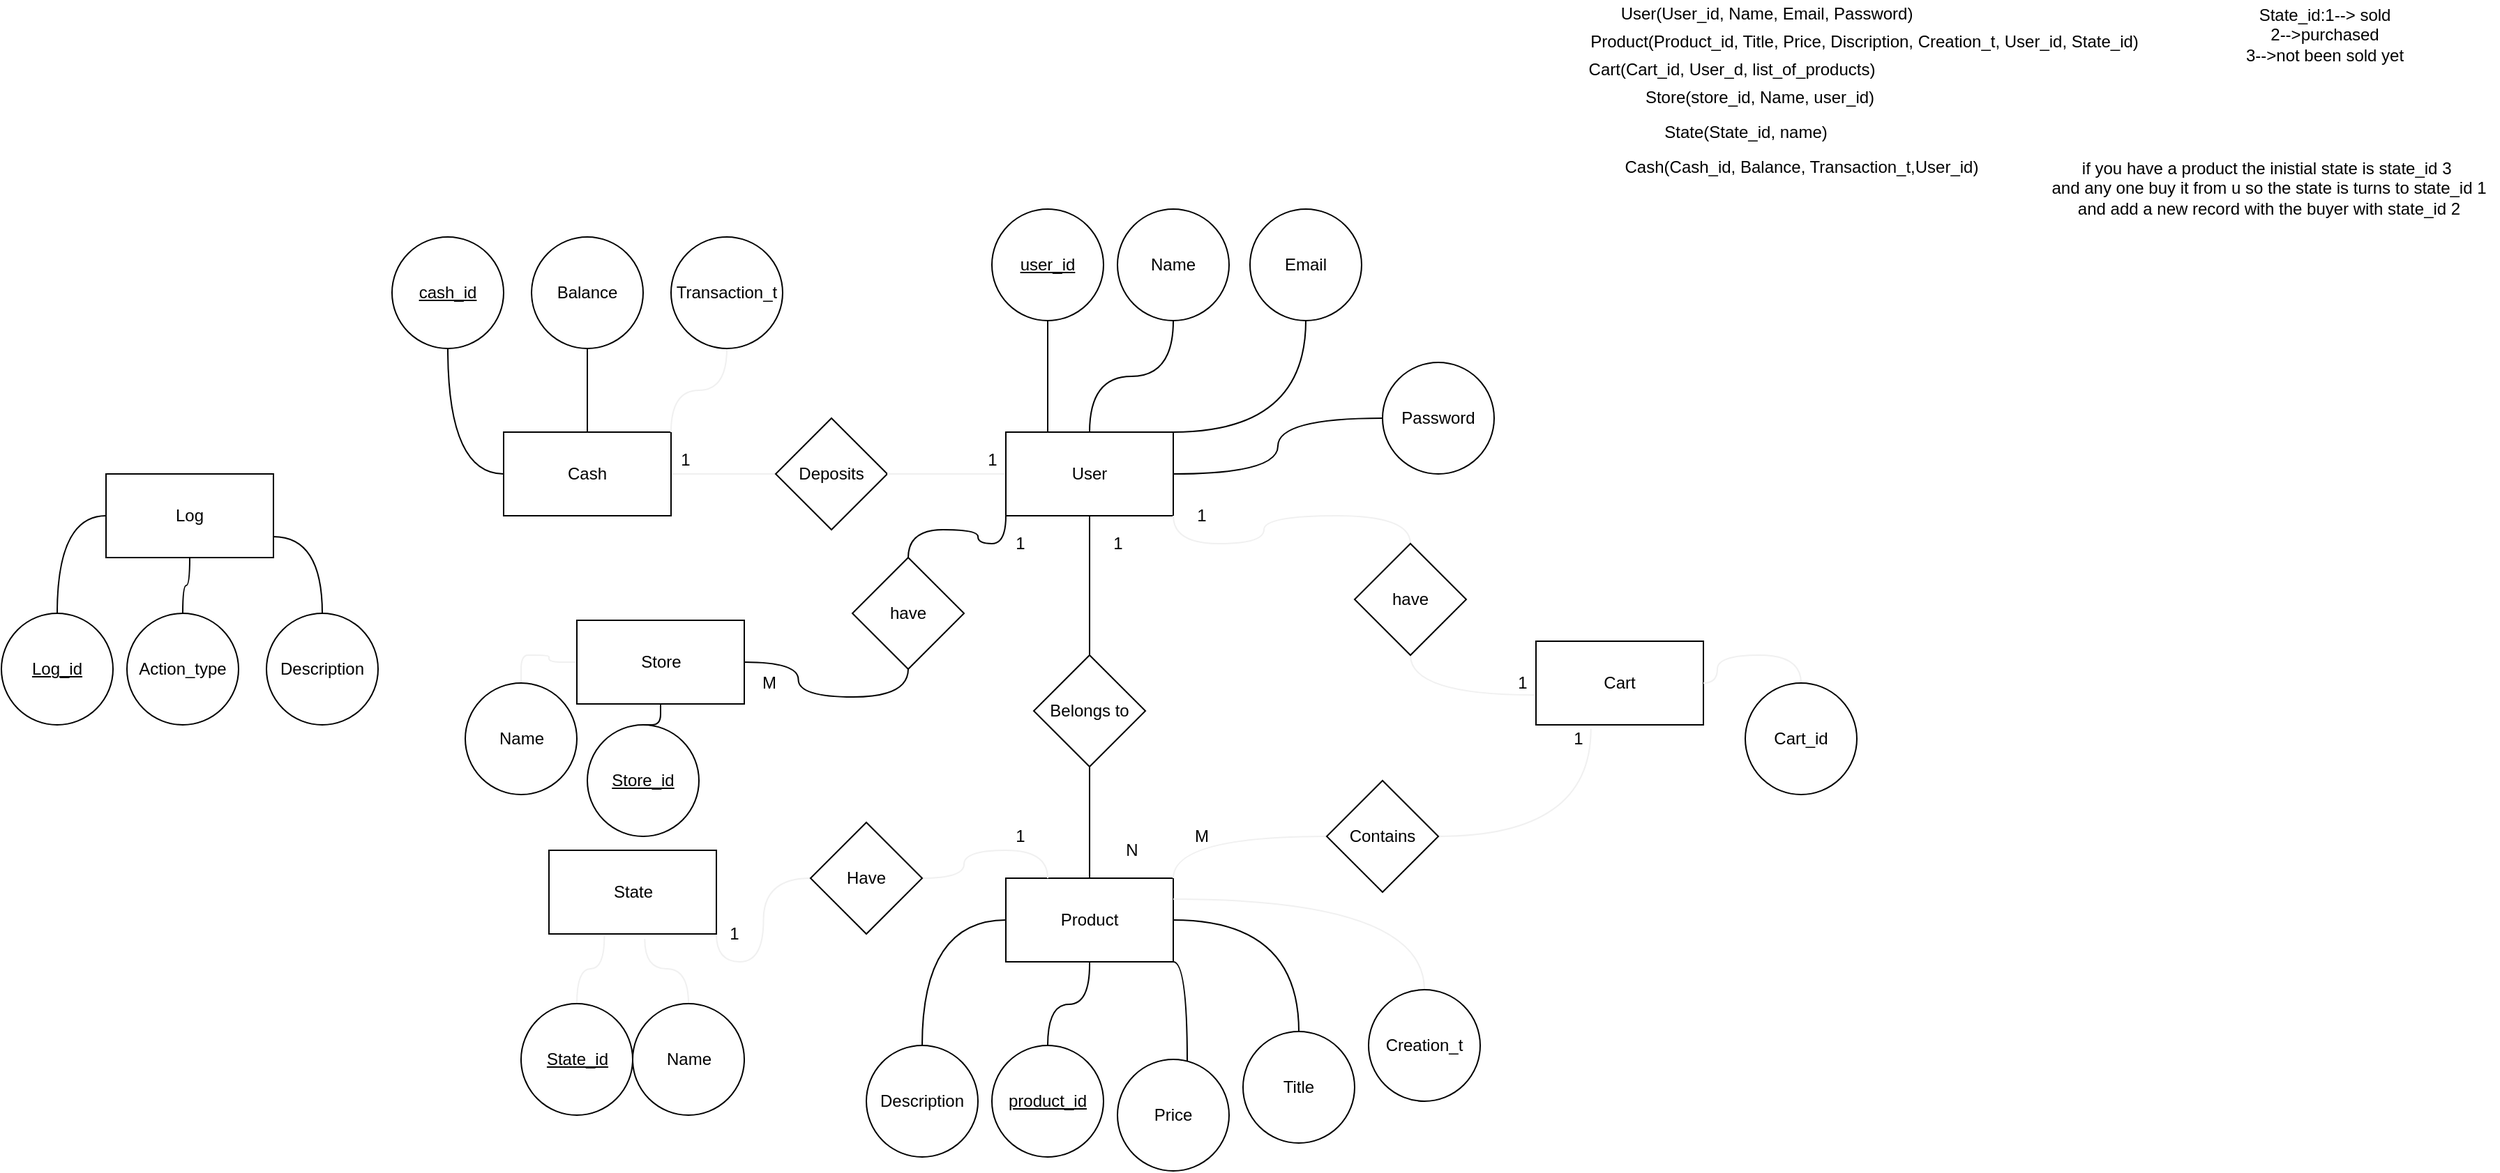 <mxfile>
    <diagram id="i40I36Avf7HumVXfMIGH" name="Page-1">
        <mxGraphModel dx="1749" dy="1830" grid="1" gridSize="10" guides="1" tooltips="1" connect="1" arrows="1" fold="1" page="1" pageScale="1" pageWidth="850" pageHeight="1100" math="0" shadow="0">
            <root>
                <mxCell id="0"/>
                <mxCell id="1" parent="0"/>
                <mxCell id="43" style="edgeStyle=orthogonalEdgeStyle;rounded=0;orthogonalLoop=1;jettySize=auto;html=1;exitX=0.5;exitY=0;exitDx=0;exitDy=0;entryX=0.5;entryY=1;entryDx=0;entryDy=0;endArrow=none;endFill=0;" parent="1" source="9" target="18" edge="1">
                    <mxGeometry relative="1" as="geometry"/>
                </mxCell>
                <mxCell id="9" value="Belongs to" style="rhombus;whiteSpace=wrap;html=1;" parent="1" vertex="1">
                    <mxGeometry x="1120" y="160" width="80" height="80" as="geometry"/>
                </mxCell>
                <mxCell id="74" style="edgeStyle=orthogonalEdgeStyle;curved=1;orthogonalLoop=1;jettySize=auto;html=1;exitX=0;exitY=0.5;exitDx=0;exitDy=0;entryX=1;entryY=0.5;entryDx=0;entryDy=0;endArrow=none;endFill=0;strokeColor=#f0f0f0;" parent="1" source="10" target="17" edge="1">
                    <mxGeometry relative="1" as="geometry"/>
                </mxCell>
                <mxCell id="10" value="Deposits" style="rhombus;whiteSpace=wrap;html=1;" parent="1" vertex="1">
                    <mxGeometry x="935" y="-10" width="80" height="80" as="geometry"/>
                </mxCell>
                <mxCell id="42" style="edgeStyle=orthogonalEdgeStyle;rounded=0;orthogonalLoop=1;jettySize=auto;html=1;exitX=0.5;exitY=0;exitDx=0;exitDy=0;entryX=0.5;entryY=1;entryDx=0;entryDy=0;endArrow=none;endFill=0;" parent="1" source="13" target="9" edge="1">
                    <mxGeometry relative="1" as="geometry">
                        <mxPoint x="1160" y="260" as="targetPoint"/>
                    </mxGeometry>
                </mxCell>
                <mxCell id="51" style="edgeStyle=orthogonalEdgeStyle;orthogonalLoop=1;jettySize=auto;html=1;exitX=1;exitY=1;exitDx=0;exitDy=0;endArrow=none;endFill=0;curved=1;" parent="1" source="13" target="50" edge="1">
                    <mxGeometry relative="1" as="geometry">
                        <Array as="points">
                            <mxPoint x="1230" y="380"/>
                        </Array>
                    </mxGeometry>
                </mxCell>
                <mxCell id="13" value="Product" style="rounded=0;whiteSpace=wrap;html=1;" parent="1" vertex="1">
                    <mxGeometry x="1100" y="320" width="120" height="60" as="geometry"/>
                </mxCell>
                <mxCell id="35" style="edgeStyle=orthogonalEdgeStyle;orthogonalLoop=1;jettySize=auto;html=1;exitX=0;exitY=0.5;exitDx=0;exitDy=0;entryX=0.5;entryY=1;entryDx=0;entryDy=0;endArrow=none;endFill=0;curved=1;" parent="1" source="17" target="34" edge="1">
                    <mxGeometry relative="1" as="geometry"/>
                </mxCell>
                <mxCell id="41" style="edgeStyle=orthogonalEdgeStyle;orthogonalLoop=1;jettySize=auto;html=1;exitX=0.5;exitY=0;exitDx=0;exitDy=0;entryX=0.5;entryY=1;entryDx=0;entryDy=0;endArrow=none;endFill=0;curved=1;" parent="1" source="17" target="37" edge="1">
                    <mxGeometry relative="1" as="geometry"/>
                </mxCell>
                <mxCell id="17" value="Cash" style="rounded=0;whiteSpace=wrap;html=1;" parent="1" vertex="1">
                    <mxGeometry x="740" width="120" height="60" as="geometry"/>
                </mxCell>
                <mxCell id="22" style="edgeStyle=orthogonalEdgeStyle;orthogonalLoop=1;jettySize=auto;html=1;exitX=0.25;exitY=0;exitDx=0;exitDy=0;entryX=0.5;entryY=1;entryDx=0;entryDy=0;endArrow=none;endFill=0;curved=1;" parent="1" source="18" target="21" edge="1">
                    <mxGeometry relative="1" as="geometry"/>
                </mxCell>
                <mxCell id="73" style="edgeStyle=orthogonalEdgeStyle;curved=1;orthogonalLoop=1;jettySize=auto;html=1;exitX=0;exitY=0.5;exitDx=0;exitDy=0;entryX=1;entryY=0.5;entryDx=0;entryDy=0;endArrow=none;endFill=0;strokeColor=#f0f0f0;" parent="1" source="18" target="10" edge="1">
                    <mxGeometry relative="1" as="geometry"/>
                </mxCell>
                <mxCell id="96" style="edgeStyle=orthogonalEdgeStyle;orthogonalLoop=1;jettySize=auto;html=1;exitX=0;exitY=1;exitDx=0;exitDy=0;curved=1;endArrow=none;endFill=0;" edge="1" parent="1" source="18" target="95">
                    <mxGeometry relative="1" as="geometry"/>
                </mxCell>
                <mxCell id="18" value="User" style="rounded=0;whiteSpace=wrap;html=1;" parent="1" vertex="1">
                    <mxGeometry x="1100" width="120" height="60" as="geometry"/>
                </mxCell>
                <mxCell id="56" style="edgeStyle=orthogonalEdgeStyle;rounded=1;orthogonalLoop=1;jettySize=auto;html=1;exitX=0;exitY=0.5;exitDx=0;exitDy=0;endArrow=none;endFill=0;strokeColor=#f0f0f0;" parent="1" source="19" target="55" edge="1">
                    <mxGeometry relative="1" as="geometry"/>
                </mxCell>
                <mxCell id="97" style="edgeStyle=orthogonalEdgeStyle;curved=1;orthogonalLoop=1;jettySize=auto;html=1;exitX=1;exitY=0.5;exitDx=0;exitDy=0;entryX=0.5;entryY=1;entryDx=0;entryDy=0;endArrow=none;endFill=0;" edge="1" parent="1" source="19" target="95">
                    <mxGeometry relative="1" as="geometry"/>
                </mxCell>
                <mxCell id="19" value="Store" style="rounded=0;whiteSpace=wrap;html=1;" parent="1" vertex="1">
                    <mxGeometry x="792.5" y="135" width="120" height="60" as="geometry"/>
                </mxCell>
                <mxCell id="20" value="Log" style="rounded=0;whiteSpace=wrap;html=1;" parent="1" vertex="1">
                    <mxGeometry x="455" y="30" width="120" height="60" as="geometry"/>
                </mxCell>
                <mxCell id="21" value="&lt;u&gt;user_id&lt;/u&gt;" style="ellipse;whiteSpace=wrap;html=1;aspect=fixed;" parent="1" vertex="1">
                    <mxGeometry x="1090" y="-160" width="80" height="80" as="geometry"/>
                </mxCell>
                <mxCell id="26" style="edgeStyle=orthogonalEdgeStyle;orthogonalLoop=1;jettySize=auto;html=1;exitX=0.5;exitY=1;exitDx=0;exitDy=0;endArrow=none;endFill=0;curved=1;" parent="1" source="23" target="18" edge="1">
                    <mxGeometry relative="1" as="geometry"/>
                </mxCell>
                <mxCell id="23" value="Name" style="ellipse;whiteSpace=wrap;html=1;aspect=fixed;" parent="1" vertex="1">
                    <mxGeometry x="1180" y="-160" width="80" height="80" as="geometry"/>
                </mxCell>
                <mxCell id="27" style="edgeStyle=orthogonalEdgeStyle;orthogonalLoop=1;jettySize=auto;html=1;exitX=0.5;exitY=1;exitDx=0;exitDy=0;entryX=1;entryY=0;entryDx=0;entryDy=0;endArrow=none;endFill=0;curved=1;" parent="1" source="24" target="18" edge="1">
                    <mxGeometry relative="1" as="geometry">
                        <Array as="points">
                            <mxPoint x="1315"/>
                        </Array>
                    </mxGeometry>
                </mxCell>
                <mxCell id="24" value="Email" style="ellipse;whiteSpace=wrap;html=1;aspect=fixed;" parent="1" vertex="1">
                    <mxGeometry x="1275" y="-160" width="80" height="80" as="geometry"/>
                </mxCell>
                <mxCell id="28" style="edgeStyle=orthogonalEdgeStyle;orthogonalLoop=1;jettySize=auto;html=1;exitX=0;exitY=0.5;exitDx=0;exitDy=0;entryX=1;entryY=0.5;entryDx=0;entryDy=0;endArrow=none;endFill=0;curved=1;" parent="1" source="25" target="18" edge="1">
                    <mxGeometry relative="1" as="geometry"/>
                </mxCell>
                <mxCell id="25" value="Password" style="ellipse;whiteSpace=wrap;html=1;aspect=fixed;" parent="1" vertex="1">
                    <mxGeometry x="1370" y="-50" width="80" height="80" as="geometry"/>
                </mxCell>
                <mxCell id="101" style="edgeStyle=orthogonalEdgeStyle;curved=1;orthogonalLoop=1;jettySize=auto;html=1;exitX=0.5;exitY=0;exitDx=0;exitDy=0;entryX=0;entryY=0.5;entryDx=0;entryDy=0;endArrow=none;endFill=0;" edge="1" parent="1" source="29" target="20">
                    <mxGeometry relative="1" as="geometry"/>
                </mxCell>
                <mxCell id="29" value="&lt;u&gt;Log_id&lt;/u&gt;" style="ellipse;whiteSpace=wrap;html=1;aspect=fixed;" parent="1" vertex="1">
                    <mxGeometry x="380" y="130" width="80" height="80" as="geometry"/>
                </mxCell>
                <mxCell id="102" style="edgeStyle=orthogonalEdgeStyle;curved=1;orthogonalLoop=1;jettySize=auto;html=1;exitX=0.5;exitY=0;exitDx=0;exitDy=0;entryX=0.5;entryY=1;entryDx=0;entryDy=0;endArrow=none;endFill=0;" edge="1" parent="1" source="30" target="20">
                    <mxGeometry relative="1" as="geometry"/>
                </mxCell>
                <mxCell id="30" value="Action_type" style="ellipse;whiteSpace=wrap;html=1;aspect=fixed;" parent="1" vertex="1">
                    <mxGeometry x="470" y="130" width="80" height="80" as="geometry"/>
                </mxCell>
                <mxCell id="103" style="edgeStyle=orthogonalEdgeStyle;curved=1;orthogonalLoop=1;jettySize=auto;html=1;exitX=0.5;exitY=0;exitDx=0;exitDy=0;entryX=1;entryY=0.75;entryDx=0;entryDy=0;endArrow=none;endFill=0;" edge="1" parent="1" source="31" target="20">
                    <mxGeometry relative="1" as="geometry"/>
                </mxCell>
                <mxCell id="31" value="Description" style="ellipse;whiteSpace=wrap;html=1;aspect=fixed;" parent="1" vertex="1">
                    <mxGeometry x="570" y="130" width="80" height="80" as="geometry"/>
                </mxCell>
                <mxCell id="40" style="edgeStyle=orthogonalEdgeStyle;rounded=1;orthogonalLoop=1;jettySize=auto;html=1;exitX=0.5;exitY=0;exitDx=0;exitDy=0;entryX=0.5;entryY=1;entryDx=0;entryDy=0;endArrow=none;endFill=0;" parent="1" source="32" target="19" edge="1">
                    <mxGeometry relative="1" as="geometry"/>
                </mxCell>
                <mxCell id="32" value="&lt;u&gt;Store_id&lt;/u&gt;" style="ellipse;whiteSpace=wrap;html=1;aspect=fixed;" parent="1" vertex="1">
                    <mxGeometry x="800" y="210" width="80" height="80" as="geometry"/>
                </mxCell>
                <mxCell id="34" value="&lt;u&gt;cash_id&lt;/u&gt;" style="ellipse;whiteSpace=wrap;html=1;aspect=fixed;" parent="1" vertex="1">
                    <mxGeometry x="660" y="-140" width="80" height="80" as="geometry"/>
                </mxCell>
                <mxCell id="37" value="Balance" style="ellipse;whiteSpace=wrap;html=1;aspect=fixed;" parent="1" vertex="1">
                    <mxGeometry x="760" y="-140" width="80" height="80" as="geometry"/>
                </mxCell>
                <mxCell id="39" style="edgeStyle=orthogonalEdgeStyle;orthogonalLoop=1;jettySize=auto;html=1;exitX=0.5;exitY=0;exitDx=0;exitDy=0;endArrow=none;endFill=0;curved=1;" parent="1" source="38" edge="1">
                    <mxGeometry relative="1" as="geometry">
                        <mxPoint x="1160" y="380.0" as="targetPoint"/>
                    </mxGeometry>
                </mxCell>
                <mxCell id="38" value="&lt;u&gt;product_id&lt;/u&gt;" style="ellipse;whiteSpace=wrap;html=1;aspect=fixed;" parent="1" vertex="1">
                    <mxGeometry x="1090" y="440" width="80" height="80" as="geometry"/>
                </mxCell>
                <mxCell id="44" value="1" style="text;html=1;align=center;verticalAlign=middle;resizable=0;points=[];autosize=1;strokeColor=none;" parent="1" vertex="1">
                    <mxGeometry x="1170" y="70" width="20" height="20" as="geometry"/>
                </mxCell>
                <mxCell id="45" value="N" style="text;html=1;align=center;verticalAlign=middle;resizable=0;points=[];autosize=1;strokeColor=none;" parent="1" vertex="1">
                    <mxGeometry x="1180" y="290" width="20" height="20" as="geometry"/>
                </mxCell>
                <mxCell id="47" style="edgeStyle=orthogonalEdgeStyle;orthogonalLoop=1;jettySize=auto;html=1;exitX=0.5;exitY=0;exitDx=0;exitDy=0;entryX=1;entryY=0.5;entryDx=0;entryDy=0;endArrow=none;endFill=0;curved=1;" parent="1" source="46" target="13" edge="1">
                    <mxGeometry relative="1" as="geometry"/>
                </mxCell>
                <mxCell id="46" value="Title" style="ellipse;whiteSpace=wrap;html=1;aspect=fixed;" parent="1" vertex="1">
                    <mxGeometry x="1270" y="430" width="80" height="80" as="geometry"/>
                </mxCell>
                <mxCell id="49" style="edgeStyle=orthogonalEdgeStyle;orthogonalLoop=1;jettySize=auto;html=1;exitX=0.5;exitY=0;exitDx=0;exitDy=0;entryX=0;entryY=0.5;entryDx=0;entryDy=0;endArrow=none;endFill=0;curved=1;" parent="1" source="48" target="13" edge="1">
                    <mxGeometry relative="1" as="geometry"/>
                </mxCell>
                <mxCell id="48" value="Description" style="ellipse;whiteSpace=wrap;html=1;aspect=fixed;" parent="1" vertex="1">
                    <mxGeometry x="1000" y="440" width="80" height="80" as="geometry"/>
                </mxCell>
                <mxCell id="50" value="Price" style="ellipse;whiteSpace=wrap;html=1;aspect=fixed;" parent="1" vertex="1">
                    <mxGeometry x="1180" y="450" width="80" height="80" as="geometry"/>
                </mxCell>
                <mxCell id="53" style="edgeStyle=orthogonalEdgeStyle;curved=1;orthogonalLoop=1;jettySize=auto;html=1;exitX=0.5;exitY=0;exitDx=0;exitDy=0;entryX=1;entryY=0.25;entryDx=0;entryDy=0;endArrow=none;endFill=0;strokeColor=#f0f0f0;" parent="1" source="52" target="13" edge="1">
                    <mxGeometry relative="1" as="geometry"/>
                </mxCell>
                <mxCell id="52" value="Creation_t" style="ellipse;whiteSpace=wrap;html=1;aspect=fixed;" parent="1" vertex="1">
                    <mxGeometry x="1360" y="400" width="80" height="80" as="geometry"/>
                </mxCell>
                <mxCell id="54" value="User(User_id, Name, Email, Password)" style="text;html=1;align=center;verticalAlign=middle;resizable=0;points=[];autosize=1;strokeColor=none;" parent="1" vertex="1">
                    <mxGeometry x="1535" y="-310" width="220" height="20" as="geometry"/>
                </mxCell>
                <mxCell id="55" value="Name" style="ellipse;whiteSpace=wrap;html=1;aspect=fixed;" parent="1" vertex="1">
                    <mxGeometry x="712.5" y="180" width="80" height="80" as="geometry"/>
                </mxCell>
                <mxCell id="67" style="edgeStyle=orthogonalEdgeStyle;curved=1;orthogonalLoop=1;jettySize=auto;html=1;exitX=0.328;exitY=1.047;exitDx=0;exitDy=0;entryX=1;entryY=0.5;entryDx=0;entryDy=0;endArrow=none;endFill=0;strokeColor=#f0f0f0;exitPerimeter=0;" parent="1" source="57" target="66" edge="1">
                    <mxGeometry relative="1" as="geometry">
                        <mxPoint x="1540" y="280" as="sourcePoint"/>
                        <Array as="points">
                            <mxPoint x="1519" y="290"/>
                        </Array>
                    </mxGeometry>
                </mxCell>
                <mxCell id="57" value="Cart" style="rounded=0;whiteSpace=wrap;html=1;" parent="1" vertex="1">
                    <mxGeometry x="1480" y="150" width="120" height="60" as="geometry"/>
                </mxCell>
                <mxCell id="59" style="edgeStyle=orthogonalEdgeStyle;orthogonalLoop=1;jettySize=auto;html=1;exitX=0.5;exitY=0;exitDx=0;exitDy=0;entryX=1;entryY=0.5;entryDx=0;entryDy=0;endArrow=none;endFill=0;strokeColor=#f0f0f0;curved=1;" parent="1" source="58" target="57" edge="1">
                    <mxGeometry relative="1" as="geometry">
                        <mxPoint x="1600" y="250" as="targetPoint"/>
                    </mxGeometry>
                </mxCell>
                <mxCell id="58" value="Cart_id" style="ellipse;whiteSpace=wrap;html=1;aspect=fixed;" parent="1" vertex="1">
                    <mxGeometry x="1630" y="180" width="80" height="80" as="geometry"/>
                </mxCell>
                <mxCell id="62" style="edgeStyle=orthogonalEdgeStyle;curved=1;orthogonalLoop=1;jettySize=auto;html=1;exitX=0.5;exitY=0;exitDx=0;exitDy=0;entryX=1;entryY=1;entryDx=0;entryDy=0;endArrow=none;endFill=0;strokeColor=#f0f0f0;" parent="1" source="61" target="18" edge="1">
                    <mxGeometry relative="1" as="geometry"/>
                </mxCell>
                <mxCell id="63" style="edgeStyle=orthogonalEdgeStyle;curved=1;orthogonalLoop=1;jettySize=auto;html=1;exitX=0.5;exitY=1;exitDx=0;exitDy=0;entryX=-0.011;entryY=0.643;entryDx=0;entryDy=0;entryPerimeter=0;endArrow=none;endFill=0;strokeColor=#f0f0f0;" parent="1" source="61" target="57" edge="1">
                    <mxGeometry relative="1" as="geometry"/>
                </mxCell>
                <mxCell id="61" value="have" style="rhombus;whiteSpace=wrap;html=1;" parent="1" vertex="1">
                    <mxGeometry x="1350" y="80" width="80" height="80" as="geometry"/>
                </mxCell>
                <mxCell id="64" value="1" style="text;html=1;align=center;verticalAlign=middle;resizable=0;points=[];autosize=1;strokeColor=none;" parent="1" vertex="1">
                    <mxGeometry x="1230" y="50" width="20" height="20" as="geometry"/>
                </mxCell>
                <mxCell id="65" value="1" style="text;html=1;align=center;verticalAlign=middle;resizable=0;points=[];autosize=1;strokeColor=none;" parent="1" vertex="1">
                    <mxGeometry x="1460" y="170" width="20" height="20" as="geometry"/>
                </mxCell>
                <mxCell id="68" style="edgeStyle=orthogonalEdgeStyle;curved=1;orthogonalLoop=1;jettySize=auto;html=1;exitX=0;exitY=0.5;exitDx=0;exitDy=0;entryX=1;entryY=0;entryDx=0;entryDy=0;endArrow=none;endFill=0;strokeColor=#f0f0f0;" parent="1" source="66" target="13" edge="1">
                    <mxGeometry relative="1" as="geometry"/>
                </mxCell>
                <mxCell id="66" value="Contains" style="rhombus;whiteSpace=wrap;html=1;" parent="1" vertex="1">
                    <mxGeometry x="1330" y="250" width="80" height="80" as="geometry"/>
                </mxCell>
                <mxCell id="69" value="1" style="text;html=1;align=center;verticalAlign=middle;resizable=0;points=[];autosize=1;strokeColor=none;" parent="1" vertex="1">
                    <mxGeometry x="1500" y="210" width="20" height="20" as="geometry"/>
                </mxCell>
                <mxCell id="70" value="M" style="text;html=1;align=center;verticalAlign=middle;resizable=0;points=[];autosize=1;strokeColor=none;" parent="1" vertex="1">
                    <mxGeometry x="1225" y="280" width="30" height="20" as="geometry"/>
                </mxCell>
                <mxCell id="71" value="Product(Product_id, Title, Price, Discription, Creation_t, User_id, State_id)" style="text;html=1;align=center;verticalAlign=middle;resizable=0;points=[];autosize=1;strokeColor=none;" parent="1" vertex="1">
                    <mxGeometry x="1510" y="-290" width="410" height="20" as="geometry"/>
                </mxCell>
                <mxCell id="72" value="Cart(Cart_id, User_d, list_of_products)" style="text;html=1;align=center;verticalAlign=middle;resizable=0;points=[];autosize=1;strokeColor=none;" parent="1" vertex="1">
                    <mxGeometry x="1510" y="-270" width="220" height="20" as="geometry"/>
                </mxCell>
                <mxCell id="75" value="Cash(Cash_id, Balance, Transaction_t,User_id)" style="text;html=1;align=center;verticalAlign=middle;resizable=0;points=[];autosize=1;strokeColor=none;" parent="1" vertex="1">
                    <mxGeometry x="1535" y="-200" width="270" height="20" as="geometry"/>
                </mxCell>
                <mxCell id="77" style="edgeStyle=orthogonalEdgeStyle;curved=1;orthogonalLoop=1;jettySize=auto;html=1;exitX=0.5;exitY=1;exitDx=0;exitDy=0;entryX=1;entryY=0;entryDx=0;entryDy=0;endArrow=none;endFill=0;strokeColor=#f0f0f0;" parent="1" source="76" target="17" edge="1">
                    <mxGeometry relative="1" as="geometry"/>
                </mxCell>
                <mxCell id="76" value="Transaction_t" style="ellipse;whiteSpace=wrap;html=1;aspect=fixed;" parent="1" vertex="1">
                    <mxGeometry x="860" y="-140" width="80" height="80" as="geometry"/>
                </mxCell>
                <mxCell id="90" style="edgeStyle=orthogonalEdgeStyle;curved=1;orthogonalLoop=1;jettySize=auto;html=1;exitX=1;exitY=1;exitDx=0;exitDy=0;entryX=0;entryY=0.5;entryDx=0;entryDy=0;endArrow=none;endFill=0;strokeColor=#f0f0f0;" parent="1" source="78" target="89" edge="1">
                    <mxGeometry relative="1" as="geometry"/>
                </mxCell>
                <mxCell id="78" value="State" style="rounded=0;whiteSpace=wrap;html=1;" parent="1" vertex="1">
                    <mxGeometry x="772.5" y="300" width="120" height="60" as="geometry"/>
                </mxCell>
                <mxCell id="80" style="edgeStyle=orthogonalEdgeStyle;curved=1;orthogonalLoop=1;jettySize=auto;html=1;exitX=0.5;exitY=0;exitDx=0;exitDy=0;entryX=0.331;entryY=1.027;entryDx=0;entryDy=0;entryPerimeter=0;endArrow=none;endFill=0;strokeColor=#f0f0f0;" parent="1" source="79" target="78" edge="1">
                    <mxGeometry relative="1" as="geometry"/>
                </mxCell>
                <mxCell id="79" value="&lt;u&gt;State_id&lt;/u&gt;" style="ellipse;whiteSpace=wrap;html=1;aspect=fixed;" parent="1" vertex="1">
                    <mxGeometry x="752.5" y="410" width="80" height="80" as="geometry"/>
                </mxCell>
                <mxCell id="82" style="edgeStyle=orthogonalEdgeStyle;curved=1;orthogonalLoop=1;jettySize=auto;html=1;exitX=0.5;exitY=0;exitDx=0;exitDy=0;entryX=0.572;entryY=1.06;entryDx=0;entryDy=0;entryPerimeter=0;endArrow=none;endFill=0;strokeColor=#f0f0f0;" parent="1" source="81" target="78" edge="1">
                    <mxGeometry relative="1" as="geometry"/>
                </mxCell>
                <mxCell id="81" value="Name" style="ellipse;whiteSpace=wrap;html=1;aspect=fixed;" parent="1" vertex="1">
                    <mxGeometry x="832.5" y="410" width="80" height="80" as="geometry"/>
                </mxCell>
                <mxCell id="84" value="1" style="text;html=1;align=center;verticalAlign=middle;resizable=0;points=[];autosize=1;strokeColor=none;" parent="1" vertex="1">
                    <mxGeometry x="1100" y="280" width="20" height="20" as="geometry"/>
                </mxCell>
                <mxCell id="85" value="1" style="text;html=1;align=center;verticalAlign=middle;resizable=0;points=[];autosize=1;strokeColor=none;" parent="1" vertex="1">
                    <mxGeometry x="895" y="350" width="20" height="20" as="geometry"/>
                </mxCell>
                <mxCell id="86" value="State_id:1--&amp;gt; sold&lt;br&gt;2--&amp;gt;purchased&lt;br&gt;3--&amp;gt;not been sold yet" style="text;html=1;align=center;verticalAlign=middle;resizable=0;points=[];autosize=1;strokeColor=none;" parent="1" vertex="1">
                    <mxGeometry x="1980" y="-310" width="130" height="50" as="geometry"/>
                </mxCell>
                <mxCell id="87" value="if you have a product the inistial state is state_id 3&amp;nbsp;&lt;br&gt;and any one buy it from u so the state is turns to state_id 1&lt;br&gt;and add a new record with the buyer with state_id 2" style="text;html=1;align=center;verticalAlign=middle;resizable=0;points=[];autosize=1;strokeColor=none;" parent="1" vertex="1">
                    <mxGeometry x="1840" y="-200" width="330" height="50" as="geometry"/>
                </mxCell>
                <mxCell id="91" style="edgeStyle=orthogonalEdgeStyle;curved=1;orthogonalLoop=1;jettySize=auto;html=1;exitX=1;exitY=0.5;exitDx=0;exitDy=0;entryX=0.25;entryY=0;entryDx=0;entryDy=0;endArrow=none;endFill=0;strokeColor=#f0f0f0;" parent="1" source="89" target="13" edge="1">
                    <mxGeometry relative="1" as="geometry"/>
                </mxCell>
                <mxCell id="89" value="Have" style="rhombus;whiteSpace=wrap;html=1;" parent="1" vertex="1">
                    <mxGeometry x="960" y="280" width="80" height="80" as="geometry"/>
                </mxCell>
                <mxCell id="92" value="State(State_id, name)" style="text;html=1;align=center;verticalAlign=middle;resizable=0;points=[];autosize=1;strokeColor=none;" parent="1" vertex="1">
                    <mxGeometry x="1565" y="-225" width="130" height="20" as="geometry"/>
                </mxCell>
                <mxCell id="93" value="1" style="text;html=1;align=center;verticalAlign=middle;resizable=0;points=[];autosize=1;strokeColor=none;" vertex="1" parent="1">
                    <mxGeometry x="860" y="10" width="20" height="20" as="geometry"/>
                </mxCell>
                <mxCell id="94" value="1" style="text;html=1;align=center;verticalAlign=middle;resizable=0;points=[];autosize=1;strokeColor=none;" vertex="1" parent="1">
                    <mxGeometry x="1080" y="10" width="20" height="20" as="geometry"/>
                </mxCell>
                <mxCell id="95" value="have" style="rhombus;whiteSpace=wrap;html=1;" vertex="1" parent="1">
                    <mxGeometry x="990" y="90" width="80" height="80" as="geometry"/>
                </mxCell>
                <mxCell id="98" value="1" style="text;html=1;align=center;verticalAlign=middle;resizable=0;points=[];autosize=1;strokeColor=none;" vertex="1" parent="1">
                    <mxGeometry x="1100" y="70" width="20" height="20" as="geometry"/>
                </mxCell>
                <mxCell id="99" value="M" style="text;html=1;align=center;verticalAlign=middle;resizable=0;points=[];autosize=1;strokeColor=none;" vertex="1" parent="1">
                    <mxGeometry x="915" y="170" width="30" height="20" as="geometry"/>
                </mxCell>
                <mxCell id="100" value="Store(store_id, Name, user_id)" style="text;html=1;align=center;verticalAlign=middle;resizable=0;points=[];autosize=1;strokeColor=none;" vertex="1" parent="1">
                    <mxGeometry x="1550" y="-250" width="180" height="20" as="geometry"/>
                </mxCell>
            </root>
        </mxGraphModel>
    </diagram>
</mxfile>